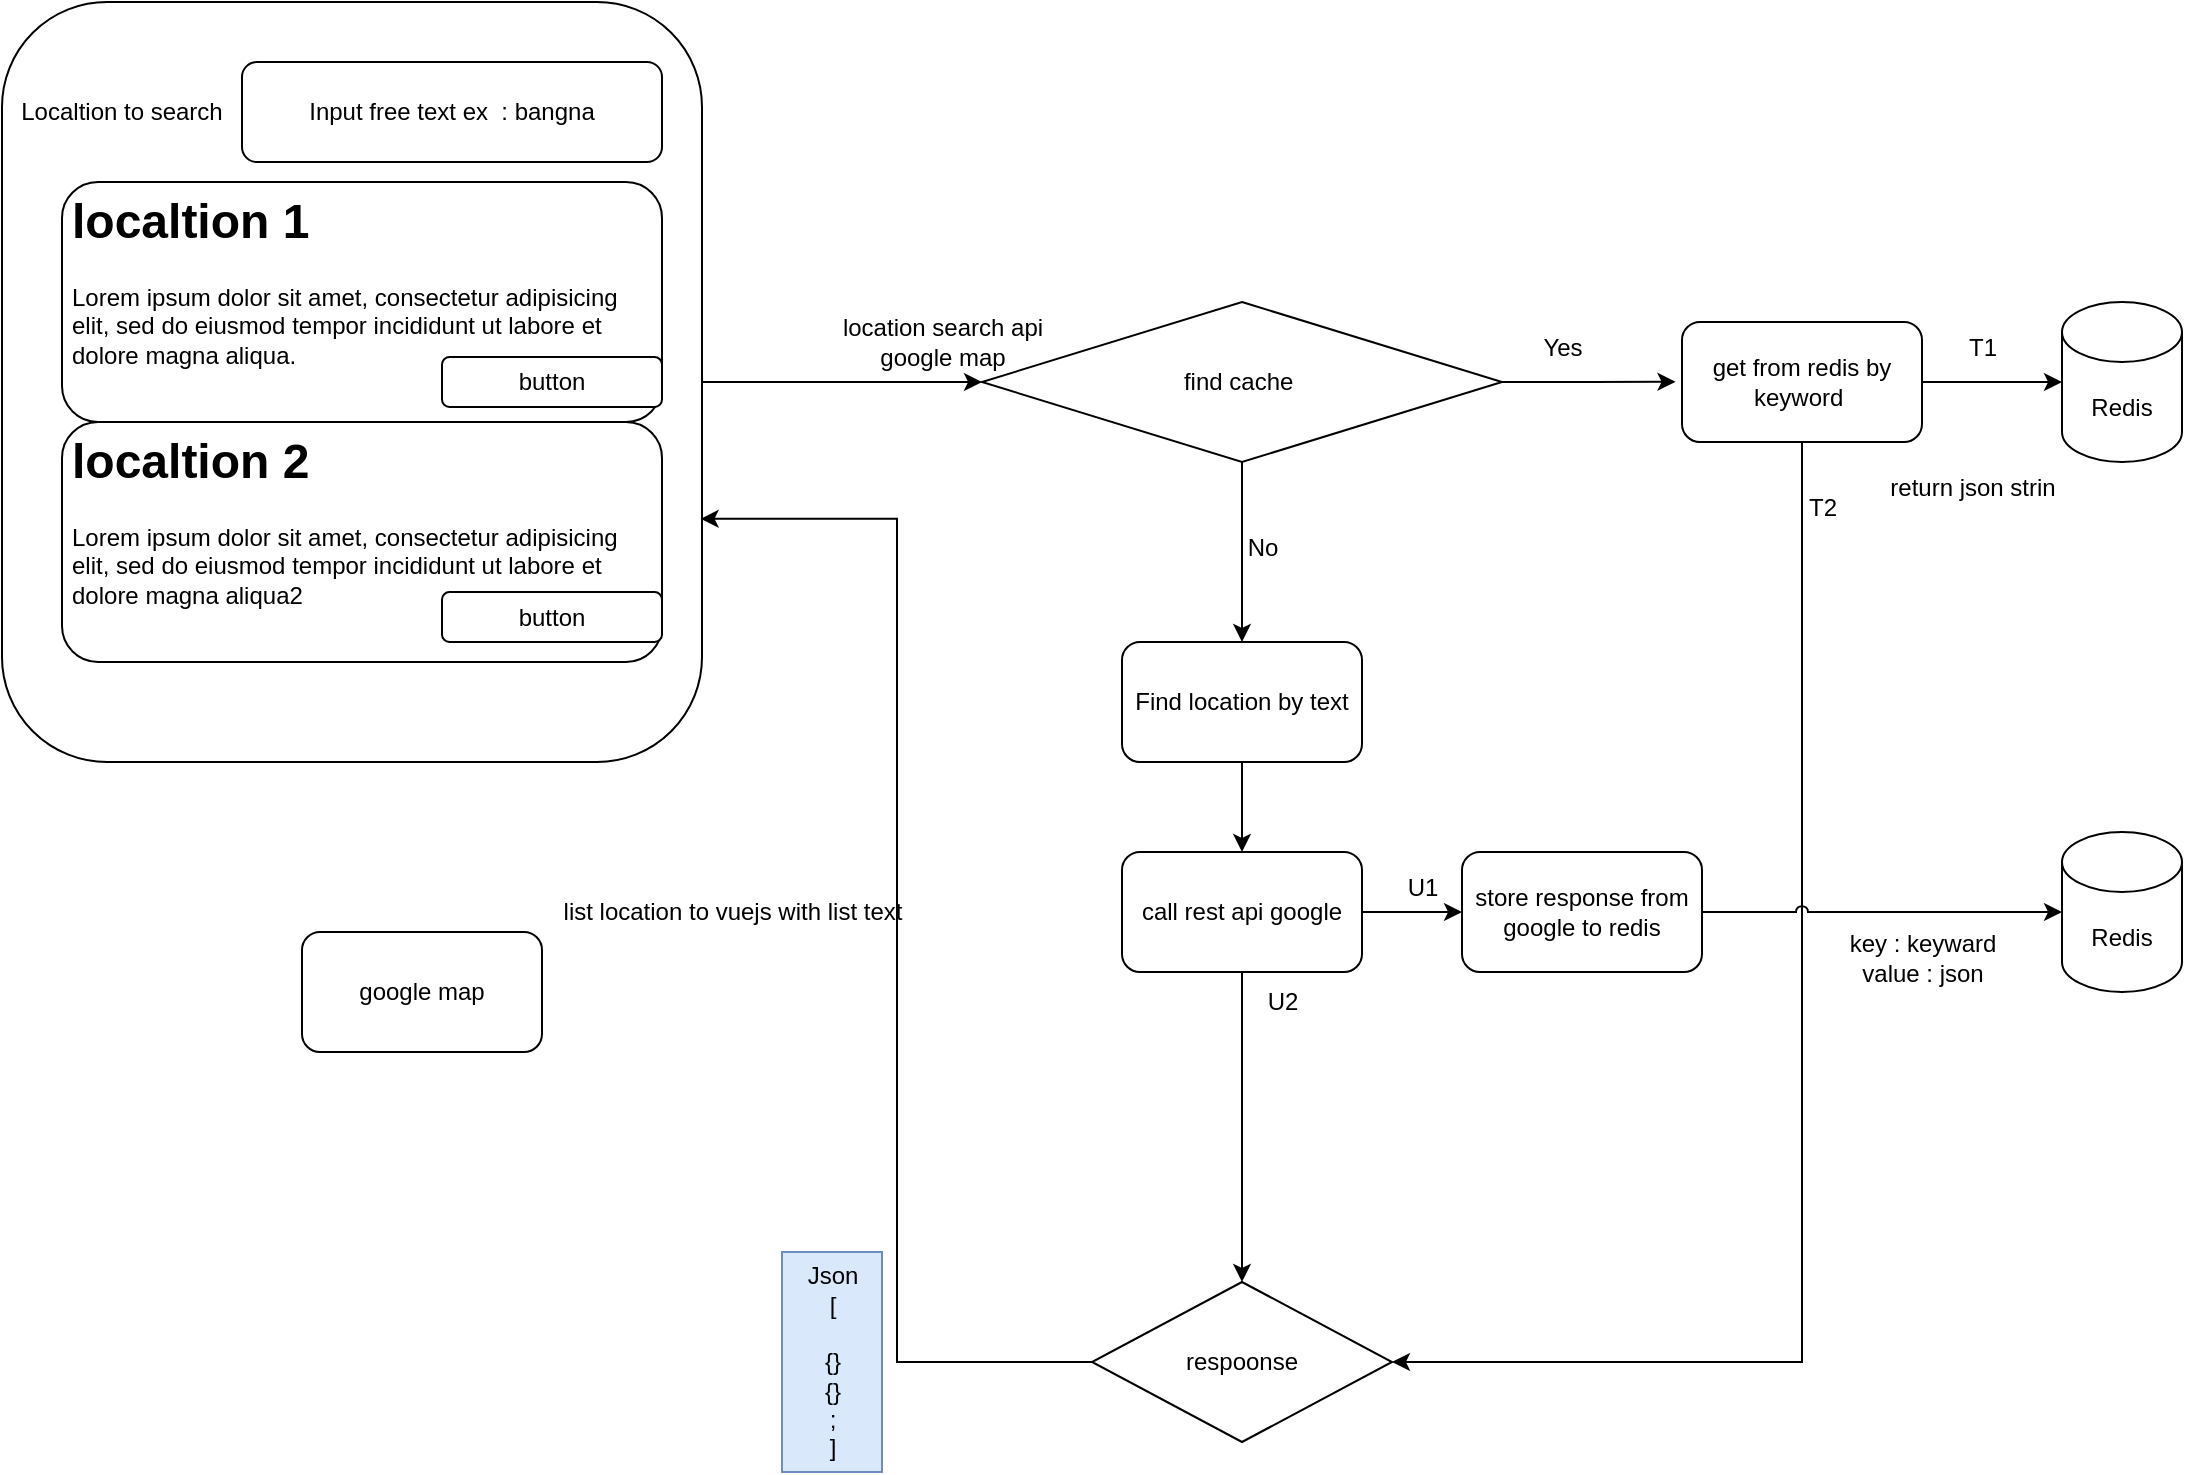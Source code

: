 <mxfile version="22.0.5" type="google">
  <diagram name="Page-1" id="infwnXLoT_mtUI6Q4LAC">
    <mxGraphModel grid="1" page="1" gridSize="10" guides="1" tooltips="1" connect="1" arrows="1" fold="1" pageScale="1" pageWidth="827" pageHeight="1169" math="0" shadow="0">
      <root>
        <mxCell id="0" />
        <mxCell id="1" parent="0" />
        <mxCell id="XdTp3A4cX-m7st5krIsS-9" style="edgeStyle=orthogonalEdgeStyle;rounded=0;orthogonalLoop=1;jettySize=auto;html=1;exitX=1;exitY=0.5;exitDx=0;exitDy=0;entryX=0;entryY=0.5;entryDx=0;entryDy=0;" edge="1" parent="1" source="XdTp3A4cX-m7st5krIsS-1" target="XdTp3A4cX-m7st5krIsS-22">
          <mxGeometry relative="1" as="geometry">
            <mxPoint x="710" y="310" as="targetPoint" />
          </mxGeometry>
        </mxCell>
        <mxCell id="XdTp3A4cX-m7st5krIsS-1" value="" style="rounded=1;whiteSpace=wrap;html=1;" vertex="1" parent="1">
          <mxGeometry x="160" y="120" width="350" height="380" as="geometry" />
        </mxCell>
        <mxCell id="XdTp3A4cX-m7st5krIsS-2" value="Input free text ex&amp;nbsp; : bangna" style="rounded=1;whiteSpace=wrap;html=1;" vertex="1" parent="1">
          <mxGeometry x="280" y="150" width="210" height="50" as="geometry" />
        </mxCell>
        <mxCell id="XdTp3A4cX-m7st5krIsS-7" value="" style="rounded=1;whiteSpace=wrap;html=1;" vertex="1" parent="1">
          <mxGeometry x="190" y="210" width="300" height="120" as="geometry" />
        </mxCell>
        <mxCell id="XdTp3A4cX-m7st5krIsS-4" value="Localtion to search&lt;br&gt;" style="text;html=1;strokeColor=none;fillColor=none;align=center;verticalAlign=middle;whiteSpace=wrap;rounded=0;" vertex="1" parent="1">
          <mxGeometry x="160" y="160" width="120" height="30" as="geometry" />
        </mxCell>
        <mxCell id="XdTp3A4cX-m7st5krIsS-20" value="" style="rounded=1;whiteSpace=wrap;html=1;" vertex="1" parent="1">
          <mxGeometry x="190" y="330" width="300" height="120" as="geometry" />
        </mxCell>
        <mxCell id="XdTp3A4cX-m7st5krIsS-5" value="&lt;h1&gt;localtion 1&lt;/h1&gt;&lt;p&gt;Lorem ipsum dolor sit amet, consectetur adipisicing elit, sed do eiusmod tempor incididunt ut labore et dolore magna aliqua.&lt;/p&gt;" style="text;html=1;strokeColor=none;fillColor=none;spacing=5;spacingTop=-20;whiteSpace=wrap;overflow=hidden;rounded=0;" vertex="1" parent="1">
          <mxGeometry x="190" y="210" width="300" height="100" as="geometry" />
        </mxCell>
        <mxCell id="XdTp3A4cX-m7st5krIsS-6" value="&lt;h1&gt;localtion 2&lt;/h1&gt;&lt;p&gt;Lorem ipsum dolor sit amet, consectetur adipisicing elit, sed do eiusmod tempor incididunt ut labore et dolore magna aliqua2&lt;/p&gt;" style="text;html=1;strokeColor=none;fillColor=none;spacing=5;spacingTop=-20;whiteSpace=wrap;overflow=hidden;rounded=0;" vertex="1" parent="1">
          <mxGeometry x="190" y="330" width="300" height="100" as="geometry" />
        </mxCell>
        <mxCell id="XdTp3A4cX-m7st5krIsS-12" style="edgeStyle=orthogonalEdgeStyle;rounded=0;orthogonalLoop=1;jettySize=auto;html=1;exitX=0.5;exitY=1;exitDx=0;exitDy=0;" edge="1" parent="1" source="XdTp3A4cX-m7st5krIsS-22" target="XdTp3A4cX-m7st5krIsS-11">
          <mxGeometry relative="1" as="geometry">
            <mxPoint x="780" y="370" as="sourcePoint" />
          </mxGeometry>
        </mxCell>
        <mxCell id="XdTp3A4cX-m7st5krIsS-10" value="location search api&lt;br&gt;google map&lt;br&gt;" style="text;html=1;align=center;verticalAlign=middle;resizable=0;points=[];autosize=1;strokeColor=none;fillColor=none;" vertex="1" parent="1">
          <mxGeometry x="570" y="270" width="120" height="40" as="geometry" />
        </mxCell>
        <mxCell id="XdTp3A4cX-m7st5krIsS-14" style="edgeStyle=orthogonalEdgeStyle;rounded=0;orthogonalLoop=1;jettySize=auto;html=1;exitX=0.5;exitY=1;exitDx=0;exitDy=0;entryX=0.5;entryY=0;entryDx=0;entryDy=0;" edge="1" parent="1" source="XdTp3A4cX-m7st5krIsS-11" target="XdTp3A4cX-m7st5krIsS-13">
          <mxGeometry relative="1" as="geometry" />
        </mxCell>
        <mxCell id="XdTp3A4cX-m7st5krIsS-11" value="Find location by text" style="rounded=1;whiteSpace=wrap;html=1;" vertex="1" parent="1">
          <mxGeometry x="720" y="440" width="120" height="60" as="geometry" />
        </mxCell>
        <mxCell id="XdTp3A4cX-m7st5krIsS-31" style="edgeStyle=orthogonalEdgeStyle;rounded=0;orthogonalLoop=1;jettySize=auto;html=1;exitX=1;exitY=0.5;exitDx=0;exitDy=0;" edge="1" parent="1" source="XdTp3A4cX-m7st5krIsS-13" target="XdTp3A4cX-m7st5krIsS-30">
          <mxGeometry relative="1" as="geometry" />
        </mxCell>
        <mxCell id="XdTp3A4cX-m7st5krIsS-43" style="edgeStyle=orthogonalEdgeStyle;rounded=0;orthogonalLoop=1;jettySize=auto;html=1;exitX=0.5;exitY=1;exitDx=0;exitDy=0;entryX=0.5;entryY=0;entryDx=0;entryDy=0;" edge="1" parent="1" source="XdTp3A4cX-m7st5krIsS-13" target="XdTp3A4cX-m7st5krIsS-29">
          <mxGeometry relative="1" as="geometry" />
        </mxCell>
        <mxCell id="XdTp3A4cX-m7st5krIsS-13" value="call rest api google" style="rounded=1;whiteSpace=wrap;html=1;" vertex="1" parent="1">
          <mxGeometry x="720" y="545" width="120" height="60" as="geometry" />
        </mxCell>
        <mxCell id="XdTp3A4cX-m7st5krIsS-18" style="edgeStyle=orthogonalEdgeStyle;rounded=0;orthogonalLoop=1;jettySize=auto;html=1;exitX=0;exitY=0.5;exitDx=0;exitDy=0;entryX=0.998;entryY=0.68;entryDx=0;entryDy=0;entryPerimeter=0;" edge="1" parent="1" source="XdTp3A4cX-m7st5krIsS-29" target="XdTp3A4cX-m7st5krIsS-1">
          <mxGeometry relative="1" as="geometry">
            <mxPoint x="720" y="790" as="sourcePoint" />
          </mxGeometry>
        </mxCell>
        <mxCell id="XdTp3A4cX-m7st5krIsS-19" value="list location to vuejs with list text" style="text;html=1;align=center;verticalAlign=middle;resizable=0;points=[];autosize=1;strokeColor=none;fillColor=none;" vertex="1" parent="1">
          <mxGeometry x="430" y="560" width="190" height="30" as="geometry" />
        </mxCell>
        <mxCell id="XdTp3A4cX-m7st5krIsS-22" value="find cache&amp;nbsp;" style="rhombus;whiteSpace=wrap;html=1;" vertex="1" parent="1">
          <mxGeometry x="650" y="270" width="260" height="80" as="geometry" />
        </mxCell>
        <mxCell id="XdTp3A4cX-m7st5krIsS-34" style="edgeStyle=orthogonalEdgeStyle;rounded=0;orthogonalLoop=1;jettySize=auto;html=1;exitX=1;exitY=0.5;exitDx=0;exitDy=0;" edge="1" parent="1" source="XdTp3A4cX-m7st5krIsS-23" target="XdTp3A4cX-m7st5krIsS-33">
          <mxGeometry relative="1" as="geometry" />
        </mxCell>
        <mxCell id="XdTp3A4cX-m7st5krIsS-35" style="edgeStyle=orthogonalEdgeStyle;rounded=0;orthogonalLoop=1;jettySize=auto;html=1;exitX=0.5;exitY=1;exitDx=0;exitDy=0;entryX=1;entryY=0.5;entryDx=0;entryDy=0;" edge="1" parent="1" source="XdTp3A4cX-m7st5krIsS-23" target="XdTp3A4cX-m7st5krIsS-29">
          <mxGeometry relative="1" as="geometry" />
        </mxCell>
        <mxCell id="XdTp3A4cX-m7st5krIsS-23" value="get from redis by keyword&amp;nbsp;" style="rounded=1;whiteSpace=wrap;html=1;" vertex="1" parent="1">
          <mxGeometry x="1000" y="280" width="120" height="60" as="geometry" />
        </mxCell>
        <mxCell id="XdTp3A4cX-m7st5krIsS-24" value="No" style="text;html=1;align=center;verticalAlign=middle;resizable=0;points=[];autosize=1;strokeColor=none;fillColor=none;" vertex="1" parent="1">
          <mxGeometry x="770" y="378" width="40" height="30" as="geometry" />
        </mxCell>
        <mxCell id="XdTp3A4cX-m7st5krIsS-25" style="edgeStyle=orthogonalEdgeStyle;rounded=0;orthogonalLoop=1;jettySize=auto;html=1;exitX=1;exitY=0.5;exitDx=0;exitDy=0;entryX=-0.027;entryY=0.498;entryDx=0;entryDy=0;entryPerimeter=0;" edge="1" parent="1" source="XdTp3A4cX-m7st5krIsS-22" target="XdTp3A4cX-m7st5krIsS-23">
          <mxGeometry relative="1" as="geometry" />
        </mxCell>
        <mxCell id="XdTp3A4cX-m7st5krIsS-26" value="Yes" style="text;html=1;align=center;verticalAlign=middle;resizable=0;points=[];autosize=1;strokeColor=none;fillColor=none;" vertex="1" parent="1">
          <mxGeometry x="920" y="278" width="40" height="30" as="geometry" />
        </mxCell>
        <mxCell id="XdTp3A4cX-m7st5krIsS-28" value="Json&lt;br&gt;[&lt;br&gt;&lt;br&gt;{}&lt;br&gt;{}&lt;br&gt;;&lt;br&gt;]" style="text;html=1;align=center;verticalAlign=middle;resizable=0;points=[];autosize=1;strokeColor=#6c8ebf;fillColor=#dae8fc;" vertex="1" parent="1">
          <mxGeometry x="550" y="745" width="50" height="110" as="geometry" />
        </mxCell>
        <mxCell id="XdTp3A4cX-m7st5krIsS-29" value="respoonse" style="rhombus;whiteSpace=wrap;html=1;" vertex="1" parent="1">
          <mxGeometry x="705" y="760" width="150" height="80" as="geometry" />
        </mxCell>
        <mxCell id="XdTp3A4cX-m7st5krIsS-30" value="store response from google to redis" style="rounded=1;whiteSpace=wrap;html=1;" vertex="1" parent="1">
          <mxGeometry x="890" y="545" width="120" height="60" as="geometry" />
        </mxCell>
        <mxCell id="XdTp3A4cX-m7st5krIsS-33" value="Redis" style="shape=cylinder3;whiteSpace=wrap;html=1;boundedLbl=1;backgroundOutline=1;size=15;" vertex="1" parent="1">
          <mxGeometry x="1190" y="270" width="60" height="80" as="geometry" />
        </mxCell>
        <mxCell id="XdTp3A4cX-m7st5krIsS-36" value="T1" style="text;html=1;align=center;verticalAlign=middle;resizable=0;points=[];autosize=1;strokeColor=none;fillColor=none;" vertex="1" parent="1">
          <mxGeometry x="1130" y="278" width="40" height="30" as="geometry" />
        </mxCell>
        <mxCell id="XdTp3A4cX-m7st5krIsS-37" value="T2" style="text;html=1;align=center;verticalAlign=middle;resizable=0;points=[];autosize=1;strokeColor=none;fillColor=none;" vertex="1" parent="1">
          <mxGeometry x="1050" y="358" width="40" height="30" as="geometry" />
        </mxCell>
        <mxCell id="XdTp3A4cX-m7st5krIsS-38" value="Redis" style="shape=cylinder3;whiteSpace=wrap;html=1;boundedLbl=1;backgroundOutline=1;size=15;" vertex="1" parent="1">
          <mxGeometry x="1190" y="535" width="60" height="80" as="geometry" />
        </mxCell>
        <mxCell id="XdTp3A4cX-m7st5krIsS-39" style="edgeStyle=orthogonalEdgeStyle;rounded=0;orthogonalLoop=1;jettySize=auto;html=1;exitX=1;exitY=0.5;exitDx=0;exitDy=0;entryX=0;entryY=0.5;entryDx=0;entryDy=0;entryPerimeter=0;jumpStyle=arc;" edge="1" parent="1" source="XdTp3A4cX-m7st5krIsS-30" target="XdTp3A4cX-m7st5krIsS-38">
          <mxGeometry relative="1" as="geometry" />
        </mxCell>
        <mxCell id="XdTp3A4cX-m7st5krIsS-40" value="U1" style="text;html=1;align=center;verticalAlign=middle;resizable=0;points=[];autosize=1;strokeColor=none;fillColor=none;" vertex="1" parent="1">
          <mxGeometry x="850" y="548" width="40" height="30" as="geometry" />
        </mxCell>
        <mxCell id="XdTp3A4cX-m7st5krIsS-41" value="key : keyward&lt;br&gt;value : json" style="text;html=1;align=center;verticalAlign=middle;resizable=0;points=[];autosize=1;strokeColor=none;fillColor=none;" vertex="1" parent="1">
          <mxGeometry x="1070" y="578" width="100" height="40" as="geometry" />
        </mxCell>
        <mxCell id="XdTp3A4cX-m7st5krIsS-42" value="return json strin" style="text;html=1;align=center;verticalAlign=middle;resizable=0;points=[];autosize=1;strokeColor=none;fillColor=none;" vertex="1" parent="1">
          <mxGeometry x="1090" y="348" width="110" height="30" as="geometry" />
        </mxCell>
        <mxCell id="XdTp3A4cX-m7st5krIsS-44" value="U2" style="text;html=1;align=center;verticalAlign=middle;resizable=0;points=[];autosize=1;strokeColor=none;fillColor=none;" vertex="1" parent="1">
          <mxGeometry x="780" y="605" width="40" height="30" as="geometry" />
        </mxCell>
        <mxCell id="1J7DXDZ6myHlzCE4QgSV-1" value="google map" style="rounded=1;whiteSpace=wrap;html=1;" vertex="1" parent="1">
          <mxGeometry x="310" y="585" width="120" height="60" as="geometry" />
        </mxCell>
        <mxCell id="1J7DXDZ6myHlzCE4QgSV-2" value="button" style="rounded=1;whiteSpace=wrap;html=1;" vertex="1" parent="1">
          <mxGeometry x="380" y="297.5" width="110" height="25" as="geometry" />
        </mxCell>
        <mxCell id="1J7DXDZ6myHlzCE4QgSV-3" value="button" style="rounded=1;whiteSpace=wrap;html=1;" vertex="1" parent="1">
          <mxGeometry x="380" y="415" width="110" height="25" as="geometry" />
        </mxCell>
      </root>
    </mxGraphModel>
  </diagram>
</mxfile>
